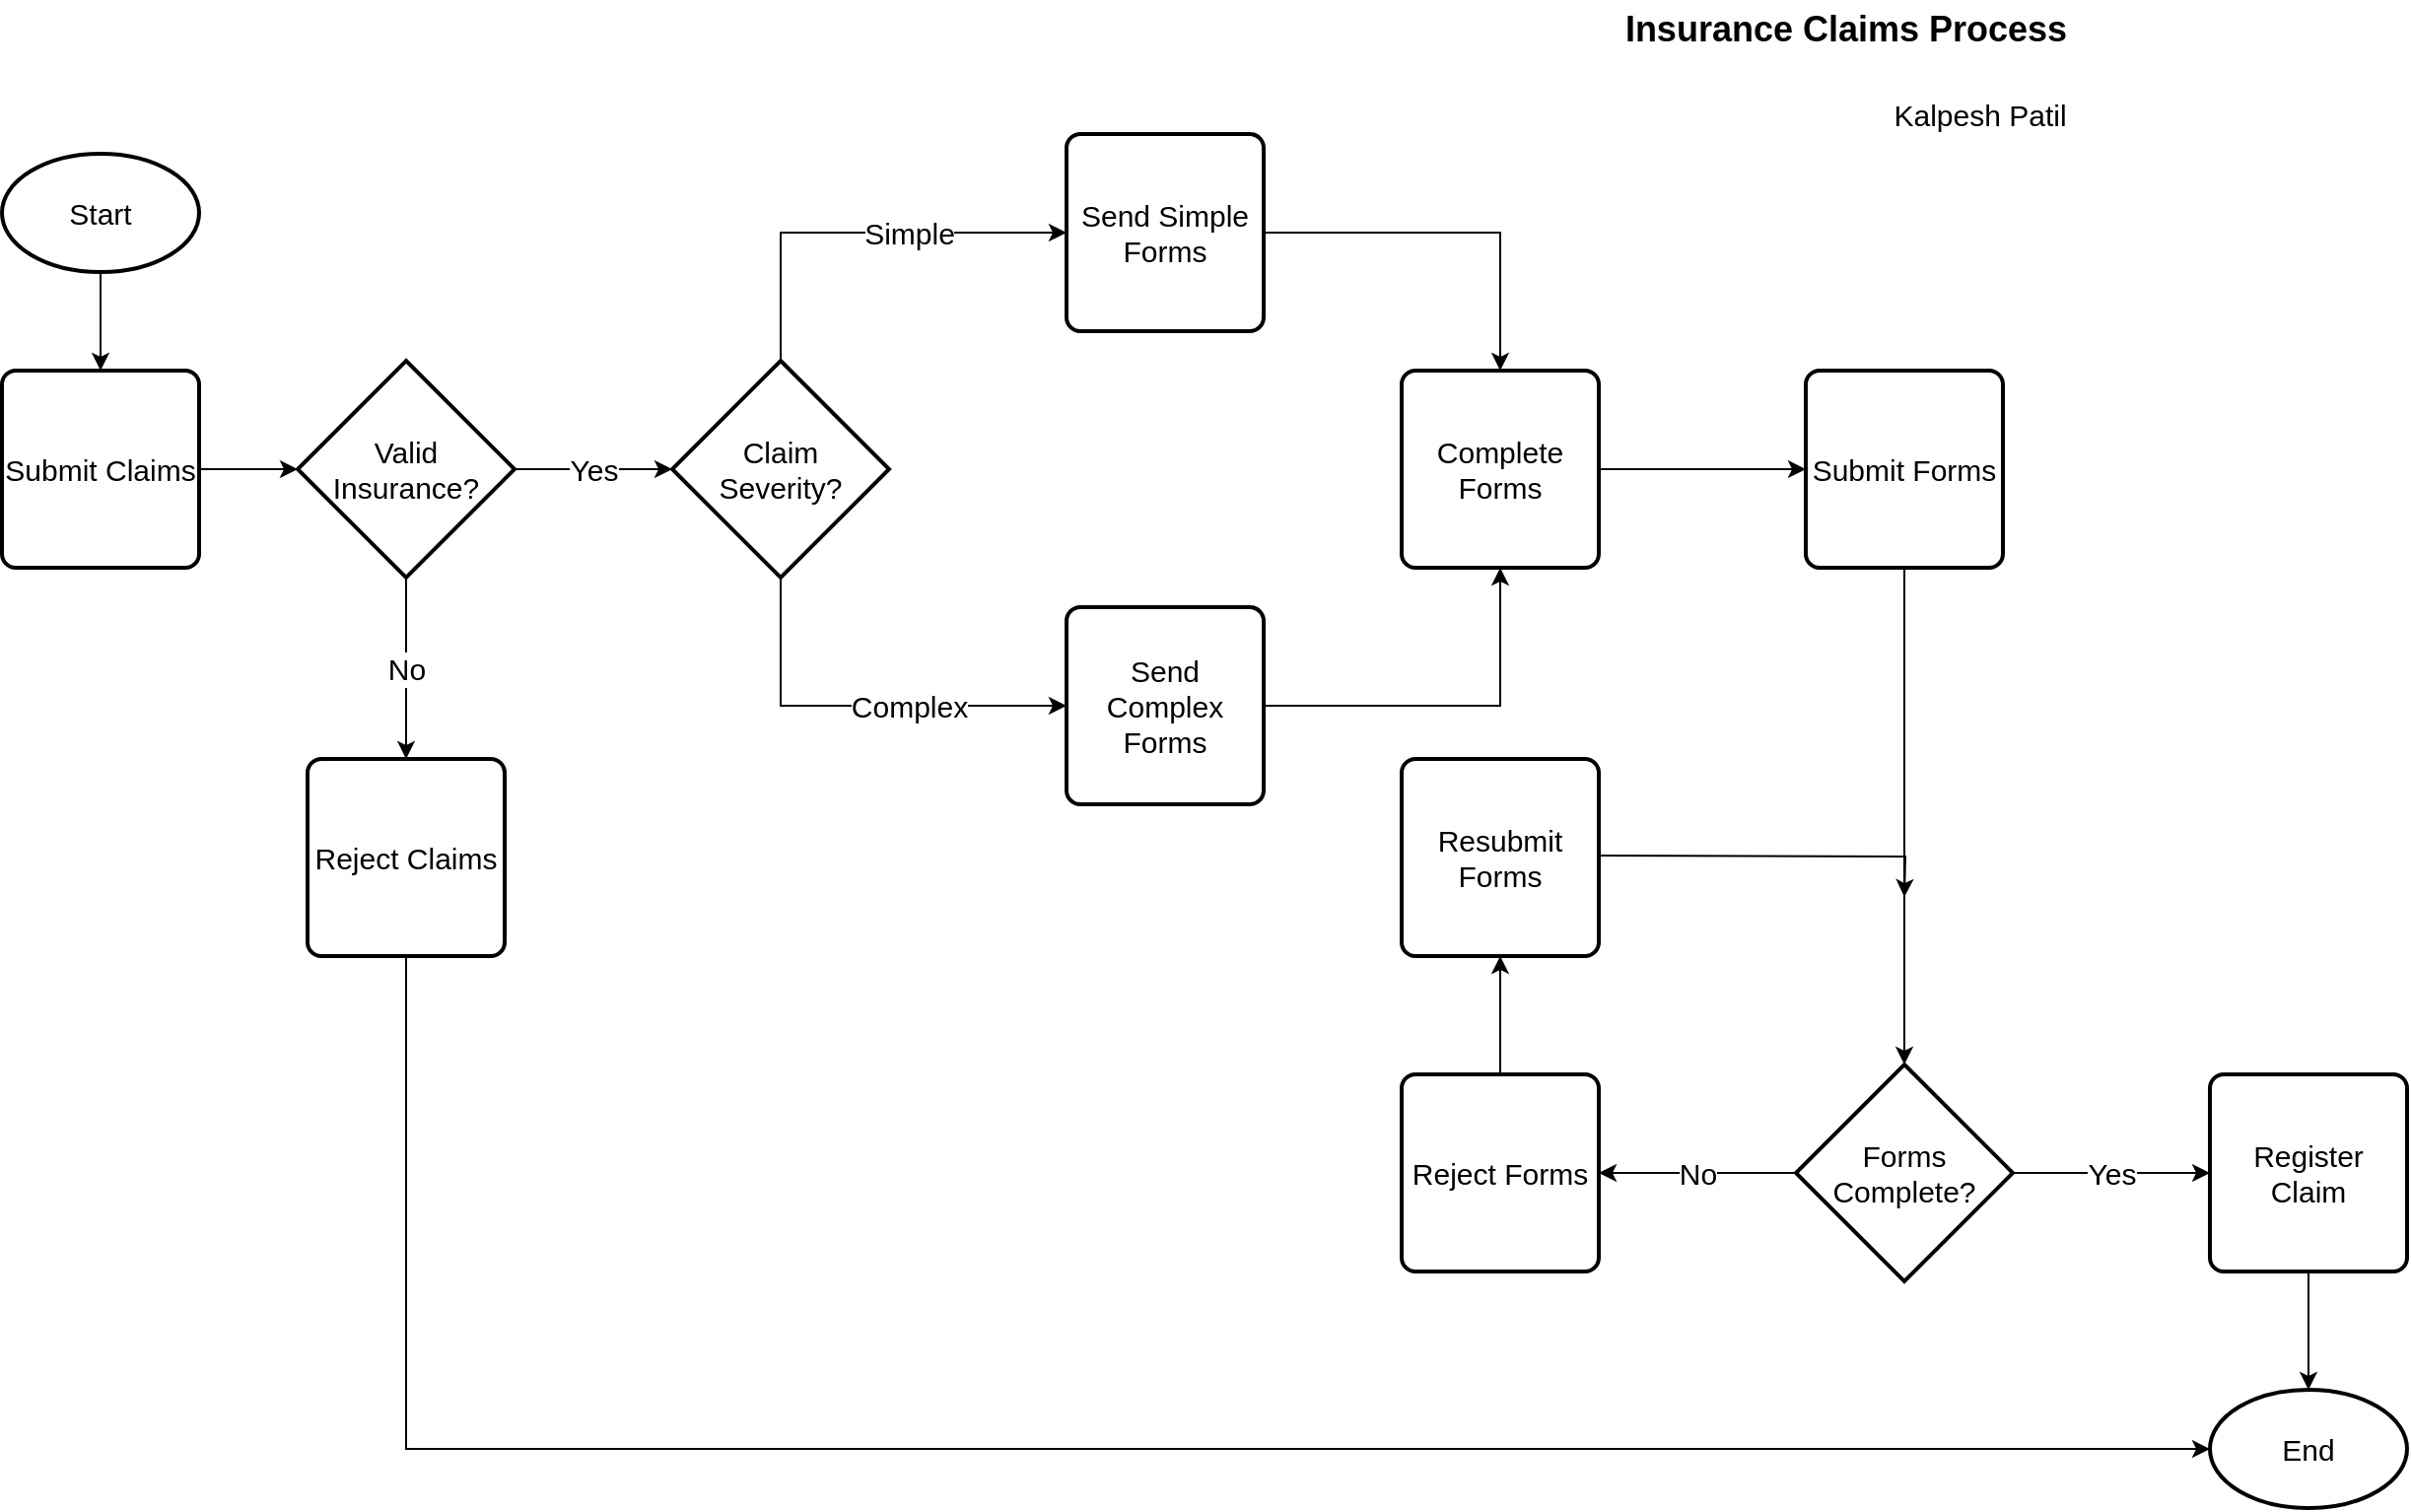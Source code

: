 <mxfile version="13.1.3" type="github">
  <diagram id="hZSZITYBWogTeSslolz0" name="InsuranceClaims">
    <mxGraphModel dx="1231" dy="806" grid="1" gridSize="10" guides="1" tooltips="1" connect="1" arrows="1" fold="1" page="1" pageScale="1" pageWidth="1169" pageHeight="826" math="0" shadow="0">
      <root>
        <mxCell id="0" />
        <mxCell id="1" parent="0" />
        <mxCell id="Aw5x39bk4L40joNCaLyG-1" value="Insurance Claims Process" style="text;html=1;align=center;verticalAlign=middle;resizable=0;points=[];autosize=1;fontSize=18;fontStyle=1" parent="1" vertex="1">
          <mxGeometry x="885" y="15" width="240" height="30" as="geometry" />
        </mxCell>
        <mxCell id="Aw5x39bk4L40joNCaLyG-2" value="Kalpesh Patil" style="text;html=1;align=center;verticalAlign=middle;resizable=0;points=[];autosize=1;fontSize=15;" parent="1" vertex="1">
          <mxGeometry x="1023" y="63" width="100" height="20" as="geometry" />
        </mxCell>
        <mxCell id="7K33NGVJJ7r5UL6R2oZ9-15" style="edgeStyle=orthogonalEdgeStyle;rounded=0;orthogonalLoop=1;jettySize=auto;html=1;exitX=0.5;exitY=1;exitDx=0;exitDy=0;exitPerimeter=0;entryX=0.5;entryY=0;entryDx=0;entryDy=0;fontSize=15;" edge="1" parent="1" source="Aw5x39bk4L40joNCaLyG-3" target="Aw5x39bk4L40joNCaLyG-4">
          <mxGeometry relative="1" as="geometry" />
        </mxCell>
        <mxCell id="Aw5x39bk4L40joNCaLyG-3" value="Start" style="strokeWidth=2;html=1;shape=mxgraph.flowchart.start_1;whiteSpace=wrap;fontSize=15;" parent="1" vertex="1">
          <mxGeometry x="70" y="93" width="100" height="60" as="geometry" />
        </mxCell>
        <mxCell id="7K33NGVJJ7r5UL6R2oZ9-16" style="edgeStyle=orthogonalEdgeStyle;rounded=0;orthogonalLoop=1;jettySize=auto;html=1;exitX=1;exitY=0.5;exitDx=0;exitDy=0;entryX=0;entryY=0.5;entryDx=0;entryDy=0;entryPerimeter=0;fontSize=15;" edge="1" parent="1" source="Aw5x39bk4L40joNCaLyG-4" target="7K33NGVJJ7r5UL6R2oZ9-2">
          <mxGeometry relative="1" as="geometry" />
        </mxCell>
        <mxCell id="Aw5x39bk4L40joNCaLyG-4" value="Submit Claims" style="rounded=1;whiteSpace=wrap;html=1;absoluteArcSize=1;arcSize=14;strokeWidth=2;fontSize=15;" parent="1" vertex="1">
          <mxGeometry x="70" y="203" width="100" height="100" as="geometry" />
        </mxCell>
        <mxCell id="7K33NGVJJ7r5UL6R2oZ9-18" style="edgeStyle=orthogonalEdgeStyle;rounded=0;orthogonalLoop=1;jettySize=auto;html=1;exitX=0.5;exitY=1;exitDx=0;exitDy=0;entryX=0;entryY=0.5;entryDx=0;entryDy=0;entryPerimeter=0;fontSize=15;" edge="1" parent="1" source="7K33NGVJJ7r5UL6R2oZ9-17" target="Aw5x39bk4L40joNCaLyG-13">
          <mxGeometry relative="1" as="geometry" />
        </mxCell>
        <mxCell id="7K33NGVJJ7r5UL6R2oZ9-17" value="Reject Claims" style="rounded=1;whiteSpace=wrap;html=1;absoluteArcSize=1;arcSize=14;strokeWidth=2;fontSize=15;" vertex="1" parent="1">
          <mxGeometry x="225" y="400" width="100" height="100" as="geometry" />
        </mxCell>
        <mxCell id="7K33NGVJJ7r5UL6R2oZ9-22" style="edgeStyle=orthogonalEdgeStyle;rounded=0;orthogonalLoop=1;jettySize=auto;html=1;exitX=1;exitY=0.5;exitDx=0;exitDy=0;entryX=0.5;entryY=0;entryDx=0;entryDy=0;fontSize=15;" edge="1" parent="1" source="Aw5x39bk4L40joNCaLyG-5" target="Aw5x39bk4L40joNCaLyG-7">
          <mxGeometry relative="1" as="geometry" />
        </mxCell>
        <mxCell id="Aw5x39bk4L40joNCaLyG-5" value="&lt;div&gt;Send Simple&lt;/div&gt;&lt;div&gt;Forms&lt;/div&gt;" style="rounded=1;whiteSpace=wrap;html=1;absoluteArcSize=1;arcSize=14;strokeWidth=2;fontSize=15;" parent="1" vertex="1">
          <mxGeometry x="610" y="83" width="100" height="100" as="geometry" />
        </mxCell>
        <mxCell id="7K33NGVJJ7r5UL6R2oZ9-21" style="edgeStyle=orthogonalEdgeStyle;rounded=0;orthogonalLoop=1;jettySize=auto;html=1;exitX=1;exitY=0.5;exitDx=0;exitDy=0;entryX=0.5;entryY=1;entryDx=0;entryDy=0;fontSize=15;" edge="1" parent="1" source="7K33NGVJJ7r5UL6R2oZ9-4" target="Aw5x39bk4L40joNCaLyG-7">
          <mxGeometry relative="1" as="geometry" />
        </mxCell>
        <mxCell id="7K33NGVJJ7r5UL6R2oZ9-4" value="&lt;div&gt;Send Complex&lt;/div&gt;&lt;div&gt;Forms&lt;/div&gt;" style="rounded=1;whiteSpace=wrap;html=1;absoluteArcSize=1;arcSize=14;strokeWidth=2;fontSize=15;" vertex="1" parent="1">
          <mxGeometry x="610" y="323" width="100" height="100" as="geometry" />
        </mxCell>
        <mxCell id="7K33NGVJJ7r5UL6R2oZ9-32" style="edgeStyle=orthogonalEdgeStyle;rounded=0;orthogonalLoop=1;jettySize=auto;html=1;exitX=1;exitY=0.5;exitDx=0;exitDy=0;entryX=0;entryY=0.5;entryDx=0;entryDy=0;endArrow=classic;endFill=1;fontSize=15;" edge="1" parent="1" source="Aw5x39bk4L40joNCaLyG-7" target="Aw5x39bk4L40joNCaLyG-9">
          <mxGeometry relative="1" as="geometry" />
        </mxCell>
        <mxCell id="Aw5x39bk4L40joNCaLyG-7" value="Complete Forms" style="rounded=1;whiteSpace=wrap;html=1;absoluteArcSize=1;arcSize=14;strokeWidth=2;fontSize=15;" parent="1" vertex="1">
          <mxGeometry x="780" y="203" width="100" height="100" as="geometry" />
        </mxCell>
        <mxCell id="7K33NGVJJ7r5UL6R2oZ9-25" style="edgeStyle=orthogonalEdgeStyle;rounded=0;orthogonalLoop=1;jettySize=auto;html=1;exitX=0.5;exitY=0;exitDx=0;exitDy=0;entryX=0.5;entryY=1;entryDx=0;entryDy=0;fontSize=15;" edge="1" parent="1" source="7K33NGVJJ7r5UL6R2oZ9-12" target="7K33NGVJJ7r5UL6R2oZ9-14">
          <mxGeometry relative="1" as="geometry" />
        </mxCell>
        <mxCell id="7K33NGVJJ7r5UL6R2oZ9-12" value="Reject Forms" style="rounded=1;whiteSpace=wrap;html=1;absoluteArcSize=1;arcSize=14;strokeWidth=2;fontSize=15;" vertex="1" parent="1">
          <mxGeometry x="780" y="560" width="100" height="100" as="geometry" />
        </mxCell>
        <mxCell id="7K33NGVJJ7r5UL6R2oZ9-31" style="edgeStyle=orthogonalEdgeStyle;rounded=0;orthogonalLoop=1;jettySize=auto;html=1;exitX=1;exitY=0.5;exitDx=0;exitDy=0;endArrow=classic;endFill=1;fontSize=15;" edge="1" parent="1">
          <mxGeometry relative="1" as="geometry">
            <mxPoint x="880" y="449" as="sourcePoint" />
            <mxPoint x="1035" y="470" as="targetPoint" />
          </mxGeometry>
        </mxCell>
        <mxCell id="7K33NGVJJ7r5UL6R2oZ9-14" value="Resubmit Forms" style="rounded=1;whiteSpace=wrap;html=1;absoluteArcSize=1;arcSize=14;strokeWidth=2;fontSize=15;" vertex="1" parent="1">
          <mxGeometry x="780" y="400" width="100" height="100" as="geometry" />
        </mxCell>
        <mxCell id="7K33NGVJJ7r5UL6R2oZ9-26" style="edgeStyle=orthogonalEdgeStyle;rounded=0;orthogonalLoop=1;jettySize=auto;html=1;exitX=0.5;exitY=1;exitDx=0;exitDy=0;entryX=0.5;entryY=0;entryDx=0;entryDy=0;entryPerimeter=0;fontSize=15;" edge="1" parent="1" source="Aw5x39bk4L40joNCaLyG-9" target="7K33NGVJJ7r5UL6R2oZ9-10">
          <mxGeometry relative="1" as="geometry">
            <Array as="points">
              <mxPoint x="1035" y="490" />
              <mxPoint x="1035" y="490" />
            </Array>
          </mxGeometry>
        </mxCell>
        <mxCell id="Aw5x39bk4L40joNCaLyG-9" value="Submit Forms" style="rounded=1;whiteSpace=wrap;html=1;absoluteArcSize=1;arcSize=14;strokeWidth=2;fontSize=15;" parent="1" vertex="1">
          <mxGeometry x="985" y="203" width="100" height="100" as="geometry" />
        </mxCell>
        <mxCell id="7K33NGVJJ7r5UL6R2oZ9-29" style="edgeStyle=orthogonalEdgeStyle;rounded=0;orthogonalLoop=1;jettySize=auto;html=1;exitX=0.5;exitY=1;exitDx=0;exitDy=0;entryX=0.5;entryY=0;entryDx=0;entryDy=0;entryPerimeter=0;endArrow=classic;endFill=1;fontSize=15;" edge="1" parent="1" source="Aw5x39bk4L40joNCaLyG-11" target="Aw5x39bk4L40joNCaLyG-13">
          <mxGeometry relative="1" as="geometry" />
        </mxCell>
        <mxCell id="Aw5x39bk4L40joNCaLyG-11" value="Register Claim" style="rounded=1;whiteSpace=wrap;html=1;absoluteArcSize=1;arcSize=14;strokeWidth=2;fontSize=15;" parent="1" vertex="1">
          <mxGeometry x="1190" y="560" width="100" height="100" as="geometry" />
        </mxCell>
        <mxCell id="Aw5x39bk4L40joNCaLyG-13" value="End" style="strokeWidth=2;html=1;shape=mxgraph.flowchart.start_1;whiteSpace=wrap;fontSize=15;" parent="1" vertex="1">
          <mxGeometry x="1190" y="720" width="100" height="60" as="geometry" />
        </mxCell>
        <mxCell id="7K33NGVJJ7r5UL6R2oZ9-20" value="Yes" style="edgeStyle=orthogonalEdgeStyle;rounded=0;orthogonalLoop=1;jettySize=auto;html=1;exitX=1;exitY=0.5;exitDx=0;exitDy=0;exitPerimeter=0;entryX=0;entryY=0.5;entryDx=0;entryDy=0;entryPerimeter=0;fontSize=15;" edge="1" parent="1" source="7K33NGVJJ7r5UL6R2oZ9-2" target="7K33NGVJJ7r5UL6R2oZ9-3">
          <mxGeometry relative="1" as="geometry" />
        </mxCell>
        <mxCell id="7K33NGVJJ7r5UL6R2oZ9-23" value="No" style="edgeStyle=orthogonalEdgeStyle;rounded=0;orthogonalLoop=1;jettySize=auto;html=1;exitX=0.5;exitY=1;exitDx=0;exitDy=0;exitPerimeter=0;entryX=0.5;entryY=0;entryDx=0;entryDy=0;fontSize=15;" edge="1" parent="1" source="7K33NGVJJ7r5UL6R2oZ9-2" target="7K33NGVJJ7r5UL6R2oZ9-17">
          <mxGeometry relative="1" as="geometry" />
        </mxCell>
        <mxCell id="7K33NGVJJ7r5UL6R2oZ9-2" value="&lt;div style=&quot;font-size: 15px;&quot;&gt;Valid&lt;/div&gt;&lt;div style=&quot;font-size: 15px;&quot;&gt; Insurance?&lt;/div&gt;" style="strokeWidth=2;html=1;shape=mxgraph.flowchart.decision;whiteSpace=wrap;fontSize=15;" vertex="1" parent="1">
          <mxGeometry x="220" y="198" width="110" height="110" as="geometry" />
        </mxCell>
        <mxCell id="7K33NGVJJ7r5UL6R2oZ9-11" value="Yes" style="edgeStyle=orthogonalEdgeStyle;rounded=0;orthogonalLoop=1;jettySize=auto;html=1;exitX=1;exitY=0.5;exitDx=0;exitDy=0;exitPerimeter=0;fontSize=15;" edge="1" parent="1" source="7K33NGVJJ7r5UL6R2oZ9-10" target="Aw5x39bk4L40joNCaLyG-11">
          <mxGeometry relative="1" as="geometry" />
        </mxCell>
        <mxCell id="7K33NGVJJ7r5UL6R2oZ9-13" value="No" style="edgeStyle=orthogonalEdgeStyle;rounded=0;orthogonalLoop=1;jettySize=auto;html=1;exitX=0;exitY=0.5;exitDx=0;exitDy=0;exitPerimeter=0;entryX=1;entryY=0.5;entryDx=0;entryDy=0;fontSize=15;" edge="1" parent="1" source="7K33NGVJJ7r5UL6R2oZ9-10" target="7K33NGVJJ7r5UL6R2oZ9-12">
          <mxGeometry relative="1" as="geometry" />
        </mxCell>
        <mxCell id="7K33NGVJJ7r5UL6R2oZ9-10" value="&lt;div&gt;Forms&lt;/div&gt;&lt;div&gt;Complete?&lt;br&gt;&lt;/div&gt;" style="strokeWidth=2;html=1;shape=mxgraph.flowchart.decision;whiteSpace=wrap;fontSize=15;" vertex="1" parent="1">
          <mxGeometry x="980" y="555" width="110" height="110" as="geometry" />
        </mxCell>
        <mxCell id="7K33NGVJJ7r5UL6R2oZ9-7" value="Complex" style="edgeStyle=orthogonalEdgeStyle;rounded=0;orthogonalLoop=1;jettySize=auto;html=1;exitX=0.5;exitY=1;exitDx=0;exitDy=0;exitPerimeter=0;entryX=0;entryY=0.5;entryDx=0;entryDy=0;fontSize=15;" edge="1" parent="1" source="7K33NGVJJ7r5UL6R2oZ9-3" target="7K33NGVJJ7r5UL6R2oZ9-4">
          <mxGeometry x="0.238" relative="1" as="geometry">
            <mxPoint as="offset" />
          </mxGeometry>
        </mxCell>
        <mxCell id="7K33NGVJJ7r5UL6R2oZ9-8" value="Simple" style="edgeStyle=orthogonalEdgeStyle;rounded=0;orthogonalLoop=1;jettySize=auto;html=1;exitX=0.5;exitY=0;exitDx=0;exitDy=0;exitPerimeter=0;fontSize=15;entryX=0;entryY=0.5;entryDx=0;entryDy=0;" edge="1" parent="1" source="7K33NGVJJ7r5UL6R2oZ9-3" target="Aw5x39bk4L40joNCaLyG-5">
          <mxGeometry x="0.238" relative="1" as="geometry">
            <mxPoint as="offset" />
          </mxGeometry>
        </mxCell>
        <mxCell id="7K33NGVJJ7r5UL6R2oZ9-3" value="&lt;div&gt;Claim&lt;/div&gt;&lt;div&gt;Severity?&lt;br&gt;&lt;/div&gt;" style="strokeWidth=2;html=1;shape=mxgraph.flowchart.decision;whiteSpace=wrap;fontSize=15;" vertex="1" parent="1">
          <mxGeometry x="410" y="198" width="110" height="110" as="geometry" />
        </mxCell>
      </root>
    </mxGraphModel>
  </diagram>
</mxfile>
